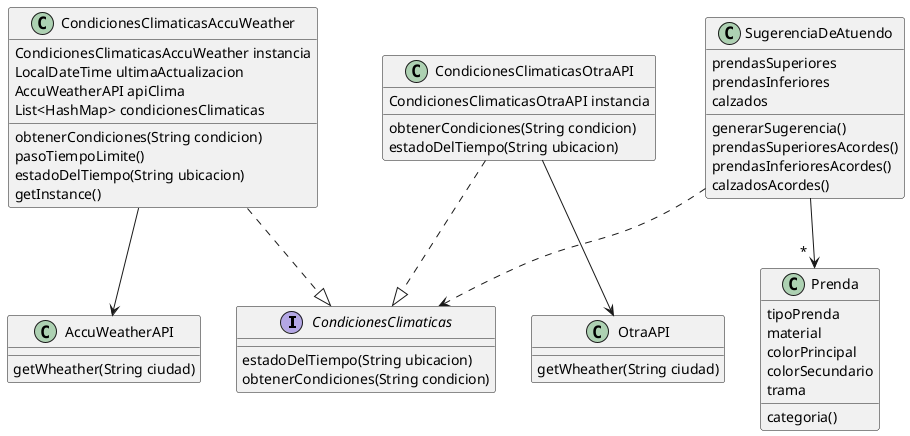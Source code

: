 @startuml

interface CondicionesClimaticas {
    estadoDelTiempo(String ubicacion)
    obtenerCondiciones(String condicion)
}

CondicionesClimaticasAccuWeather ..|> CondicionesClimaticas
CondicionesClimaticasOtraAPI ..|> CondicionesClimaticas

class Prenda {
    tipoPrenda
    material
    colorPrincipal
    colorSecundario
    trama

    categoria()
}

SugerenciaDeAtuendo --> "  *  " Prenda

class SugerenciaDeAtuendo {
    prendasSuperiores
    prendasInferiores
    calzados

    generarSugerencia()
    prendasSuperioresAcordes()
    prendasInferioresAcordes()
    calzadosAcordes()
}

SugerenciaDeAtuendo ..> CondicionesClimaticas

class CondicionesClimaticasAccuWeather {
    CondicionesClimaticasAccuWeather instancia
    LocalDateTime ultimaActualizacion
    AccuWeatherAPI apiClima
    List<HashMap> condicionesClimaticas

    obtenerCondiciones(String condicion)
    pasoTiempoLimite()
    estadoDelTiempo(String ubicacion)
    getInstance()
}

CondicionesClimaticasAccuWeather --> AccuWeatherAPI

class AccuWeatherAPI {
    getWheather(String ciudad)
}

class CondicionesClimaticasOtraAPI {
    CondicionesClimaticasOtraAPI instancia

    obtenerCondiciones(String condicion)
    estadoDelTiempo(String ubicacion)
}

CondicionesClimaticasOtraAPI --> OtraAPI 

class OtraAPI {
    getWheather(String ciudad)
}


@enduml